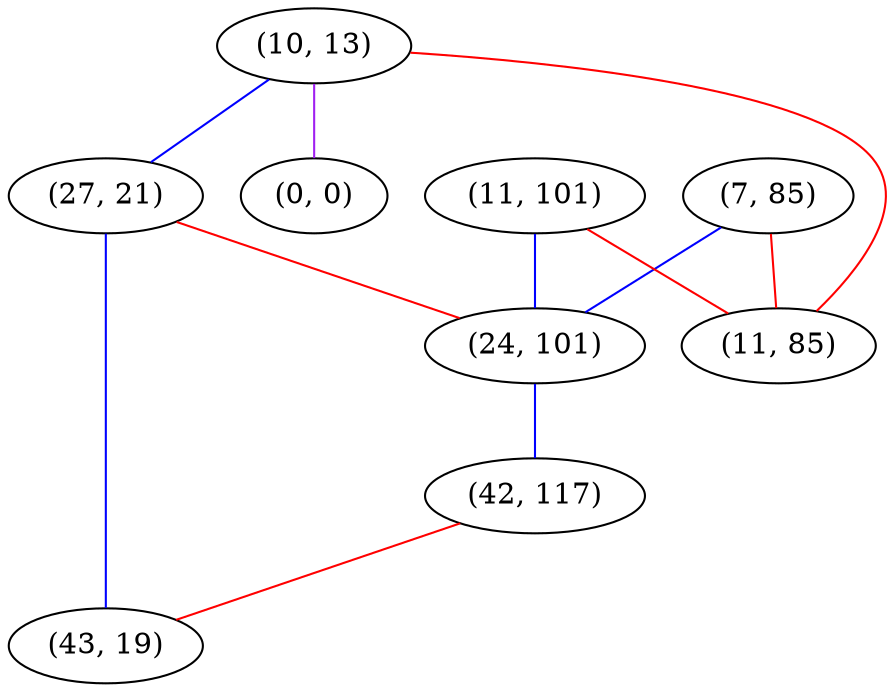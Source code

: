graph "" {
"(7, 85)";
"(11, 101)";
"(10, 13)";
"(27, 21)";
"(24, 101)";
"(42, 117)";
"(0, 0)";
"(11, 85)";
"(43, 19)";
"(7, 85)" -- "(24, 101)"  [color=blue, key=0, weight=3];
"(7, 85)" -- "(11, 85)"  [color=red, key=0, weight=1];
"(11, 101)" -- "(24, 101)"  [color=blue, key=0, weight=3];
"(11, 101)" -- "(11, 85)"  [color=red, key=0, weight=1];
"(10, 13)" -- "(0, 0)"  [color=purple, key=0, weight=4];
"(10, 13)" -- "(27, 21)"  [color=blue, key=0, weight=3];
"(10, 13)" -- "(11, 85)"  [color=red, key=0, weight=1];
"(27, 21)" -- "(24, 101)"  [color=red, key=0, weight=1];
"(27, 21)" -- "(43, 19)"  [color=blue, key=0, weight=3];
"(24, 101)" -- "(42, 117)"  [color=blue, key=0, weight=3];
"(42, 117)" -- "(43, 19)"  [color=red, key=0, weight=1];
}
